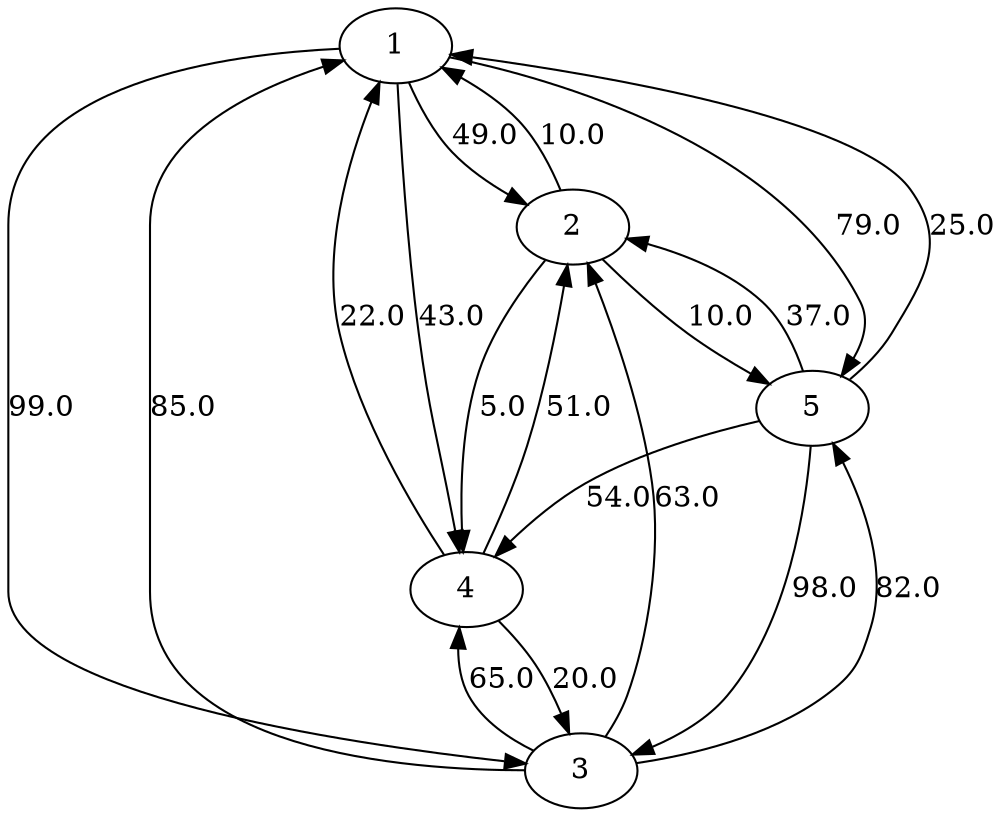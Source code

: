 strict digraph G {
  1 [ label="1" ];
  2 [ label="2" ];
  3 [ label="3" ];
  4 [ label="4" ];
  5 [ label="5" ];
  1 -> 4 [ label="43.0" ];
  3 -> 5 [ label="82.0" ];
  3 -> 4 [ label="65.0" ];
  1 -> 2 [ label="49.0" ];
  2 -> 1 [ label="10.0" ];
  2 -> 4 [ label="5.0" ];
  4 -> 1 [ label="22.0" ];
  5 -> 2 [ label="37.0" ];
  4 -> 3 [ label="20.0" ];
  3 -> 1 [ label="85.0" ];
  5 -> 3 [ label="98.0" ];
  4 -> 2 [ label="51.0" ];
  1 -> 5 [ label="79.0" ];
  3 -> 2 [ label="63.0" ];
  5 -> 4 [ label="54.0" ];
  2 -> 5 [ label="10.0" ];
  5 -> 1 [ label="25.0" ];
  1 -> 3 [ label="99.0" ];
}
